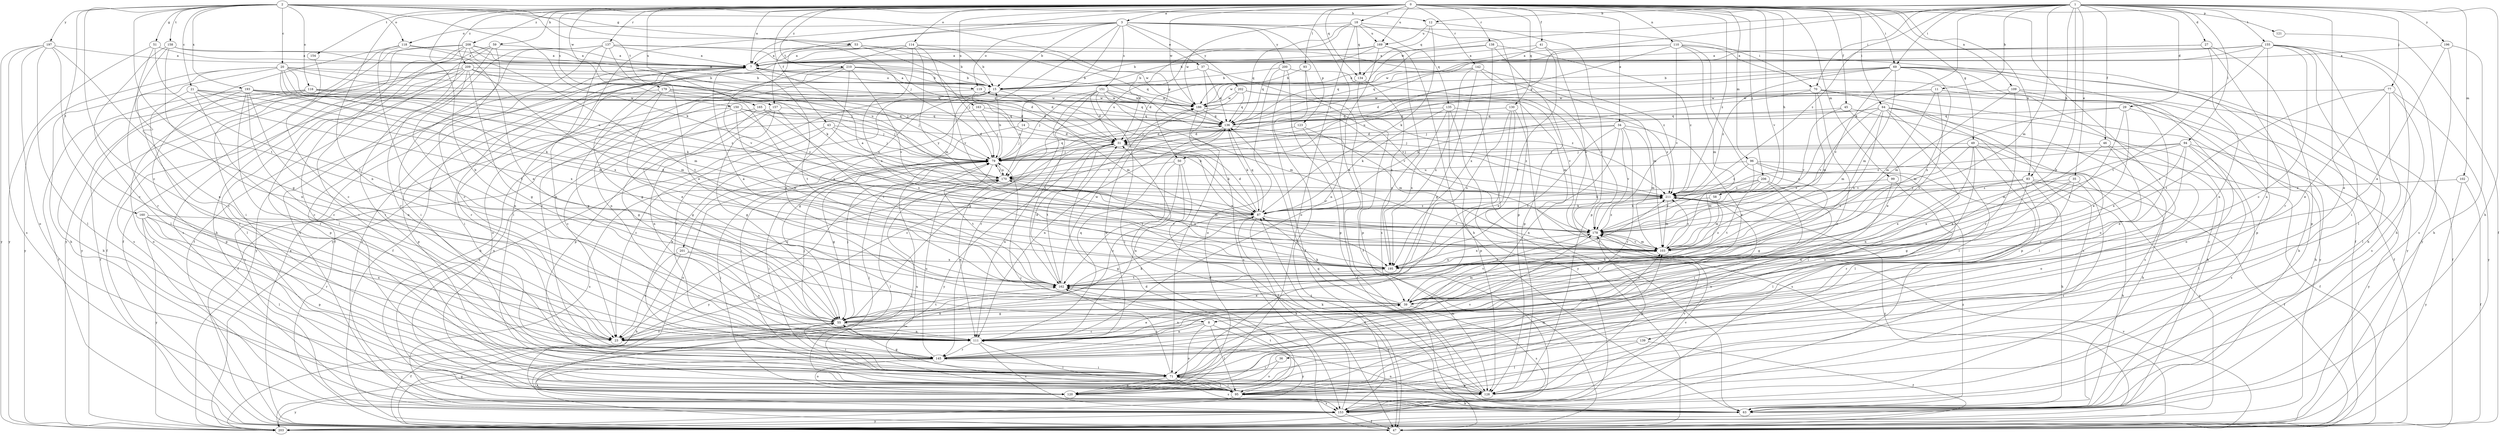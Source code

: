 strict digraph  {
0;
1;
2;
3;
7;
8;
11;
12;
14;
15;
18;
20;
21;
23;
27;
29;
31;
34;
35;
36;
37;
39;
41;
43;
45;
46;
47;
49;
50;
51;
53;
55;
58;
59;
63;
64;
69;
70;
71;
77;
79;
83;
87;
93;
94;
95;
96;
99;
102;
103;
109;
110;
111;
114;
116;
118;
119;
120;
121;
123;
128;
130;
134;
135;
136;
137;
138;
139;
142;
145;
150;
151;
153;
154;
155;
157;
158;
160;
162;
163;
165;
169;
170;
178;
179;
186;
193;
195;
196;
197;
200;
201;
202;
203;
206;
208;
209;
210;
211;
0 -> 3  [label=a];
0 -> 7  [label=a];
0 -> 8  [label=b];
0 -> 18  [label=c];
0 -> 34  [label=e];
0 -> 41  [label=f];
0 -> 43  [label=f];
0 -> 45  [label=f];
0 -> 49  [label=g];
0 -> 58  [label=h];
0 -> 59  [label=h];
0 -> 64  [label=i];
0 -> 69  [label=i];
0 -> 83  [label=k];
0 -> 93  [label=l];
0 -> 96  [label=m];
0 -> 99  [label=m];
0 -> 109  [label=n];
0 -> 110  [label=n];
0 -> 111  [label=n];
0 -> 114  [label=o];
0 -> 121  [label=p];
0 -> 130  [label=q];
0 -> 134  [label=q];
0 -> 137  [label=r];
0 -> 138  [label=r];
0 -> 139  [label=r];
0 -> 142  [label=r];
0 -> 150  [label=s];
0 -> 154  [label=t];
0 -> 163  [label=u];
0 -> 165  [label=u];
0 -> 169  [label=u];
0 -> 178  [label=v];
0 -> 179  [label=w];
0 -> 186  [label=w];
0 -> 206  [label=z];
0 -> 208  [label=z];
0 -> 209  [label=z];
0 -> 210  [label=z];
0 -> 211  [label=z];
1 -> 8  [label=b];
1 -> 11  [label=b];
1 -> 12  [label=b];
1 -> 27  [label=d];
1 -> 29  [label=d];
1 -> 35  [label=e];
1 -> 36  [label=e];
1 -> 46  [label=f];
1 -> 50  [label=g];
1 -> 63  [label=h];
1 -> 69  [label=i];
1 -> 70  [label=i];
1 -> 77  [label=j];
1 -> 83  [label=k];
1 -> 87  [label=k];
1 -> 94  [label=l];
1 -> 102  [label=m];
1 -> 103  [label=m];
1 -> 155  [label=t];
1 -> 157  [label=t];
1 -> 186  [label=w];
1 -> 196  [label=y];
1 -> 211  [label=z];
2 -> 12  [label=b];
2 -> 20  [label=c];
2 -> 21  [label=c];
2 -> 23  [label=c];
2 -> 50  [label=g];
2 -> 51  [label=g];
2 -> 53  [label=g];
2 -> 79  [label=j];
2 -> 87  [label=k];
2 -> 116  [label=o];
2 -> 118  [label=o];
2 -> 157  [label=t];
2 -> 158  [label=t];
2 -> 160  [label=t];
2 -> 162  [label=t];
2 -> 193  [label=x];
2 -> 197  [label=y];
3 -> 7  [label=a];
3 -> 14  [label=b];
3 -> 15  [label=b];
3 -> 37  [label=e];
3 -> 39  [label=e];
3 -> 70  [label=i];
3 -> 95  [label=l];
3 -> 118  [label=o];
3 -> 119  [label=o];
3 -> 123  [label=p];
3 -> 151  [label=s];
3 -> 200  [label=y];
3 -> 201  [label=y];
3 -> 202  [label=y];
7 -> 15  [label=b];
7 -> 55  [label=g];
7 -> 71  [label=i];
7 -> 119  [label=o];
7 -> 145  [label=r];
7 -> 153  [label=s];
7 -> 162  [label=t];
7 -> 203  [label=y];
8 -> 23  [label=c];
8 -> 95  [label=l];
8 -> 111  [label=n];
8 -> 120  [label=o];
8 -> 203  [label=y];
11 -> 79  [label=j];
11 -> 103  [label=m];
11 -> 120  [label=o];
11 -> 162  [label=t];
11 -> 186  [label=w];
12 -> 87  [label=k];
12 -> 128  [label=p];
12 -> 134  [label=q];
12 -> 169  [label=u];
14 -> 31  [label=d];
14 -> 71  [label=i];
14 -> 79  [label=j];
15 -> 7  [label=a];
15 -> 55  [label=g];
15 -> 103  [label=m];
15 -> 128  [label=p];
15 -> 145  [label=r];
15 -> 186  [label=w];
18 -> 120  [label=o];
18 -> 128  [label=p];
18 -> 134  [label=q];
18 -> 135  [label=q];
18 -> 136  [label=q];
18 -> 169  [label=u];
18 -> 170  [label=u];
18 -> 186  [label=w];
20 -> 15  [label=b];
20 -> 23  [label=c];
20 -> 31  [label=d];
20 -> 63  [label=h];
20 -> 79  [label=j];
20 -> 103  [label=m];
20 -> 162  [label=t];
20 -> 170  [label=u];
20 -> 195  [label=x];
20 -> 203  [label=y];
21 -> 23  [label=c];
21 -> 87  [label=k];
21 -> 103  [label=m];
21 -> 145  [label=r];
21 -> 186  [label=w];
21 -> 195  [label=x];
27 -> 7  [label=a];
27 -> 15  [label=b];
27 -> 111  [label=n];
27 -> 128  [label=p];
27 -> 145  [label=r];
29 -> 39  [label=e];
29 -> 63  [label=h];
29 -> 103  [label=m];
29 -> 136  [label=q];
29 -> 162  [label=t];
31 -> 23  [label=c];
31 -> 79  [label=j];
31 -> 87  [label=k];
31 -> 111  [label=n];
31 -> 162  [label=t];
31 -> 195  [label=x];
31 -> 203  [label=y];
34 -> 31  [label=d];
34 -> 39  [label=e];
34 -> 79  [label=j];
34 -> 103  [label=m];
34 -> 111  [label=n];
34 -> 145  [label=r];
34 -> 162  [label=t];
34 -> 178  [label=v];
35 -> 23  [label=c];
35 -> 55  [label=g];
35 -> 153  [label=s];
35 -> 195  [label=x];
35 -> 211  [label=z];
36 -> 71  [label=i];
36 -> 120  [label=o];
37 -> 15  [label=b];
37 -> 71  [label=i];
37 -> 136  [label=q];
37 -> 178  [label=v];
39 -> 55  [label=g];
39 -> 87  [label=k];
39 -> 103  [label=m];
39 -> 111  [label=n];
39 -> 153  [label=s];
39 -> 162  [label=t];
39 -> 178  [label=v];
41 -> 7  [label=a];
41 -> 47  [label=f];
41 -> 136  [label=q];
41 -> 162  [label=t];
43 -> 23  [label=c];
43 -> 31  [label=d];
43 -> 79  [label=j];
43 -> 120  [label=o];
43 -> 170  [label=u];
45 -> 39  [label=e];
45 -> 95  [label=l];
45 -> 136  [label=q];
45 -> 178  [label=v];
46 -> 23  [label=c];
46 -> 39  [label=e];
46 -> 79  [label=j];
46 -> 120  [label=o];
47 -> 7  [label=a];
47 -> 31  [label=d];
47 -> 55  [label=g];
47 -> 79  [label=j];
47 -> 178  [label=v];
49 -> 47  [label=f];
49 -> 63  [label=h];
49 -> 71  [label=i];
49 -> 79  [label=j];
49 -> 95  [label=l];
49 -> 111  [label=n];
49 -> 178  [label=v];
50 -> 23  [label=c];
50 -> 47  [label=f];
50 -> 111  [label=n];
50 -> 162  [label=t];
50 -> 170  [label=u];
51 -> 7  [label=a];
51 -> 55  [label=g];
51 -> 162  [label=t];
51 -> 203  [label=y];
53 -> 7  [label=a];
53 -> 15  [label=b];
53 -> 79  [label=j];
53 -> 178  [label=v];
53 -> 186  [label=w];
55 -> 23  [label=c];
55 -> 39  [label=e];
55 -> 47  [label=f];
55 -> 71  [label=i];
55 -> 79  [label=j];
55 -> 87  [label=k];
55 -> 111  [label=n];
55 -> 162  [label=t];
55 -> 211  [label=z];
58 -> 87  [label=k];
58 -> 103  [label=m];
59 -> 7  [label=a];
59 -> 23  [label=c];
59 -> 47  [label=f];
59 -> 63  [label=h];
59 -> 71  [label=i];
63 -> 31  [label=d];
63 -> 111  [label=n];
63 -> 136  [label=q];
63 -> 211  [label=z];
64 -> 63  [label=h];
64 -> 71  [label=i];
64 -> 79  [label=j];
64 -> 95  [label=l];
64 -> 103  [label=m];
64 -> 128  [label=p];
64 -> 136  [label=q];
64 -> 153  [label=s];
64 -> 178  [label=v];
64 -> 195  [label=x];
69 -> 15  [label=b];
69 -> 31  [label=d];
69 -> 63  [label=h];
69 -> 103  [label=m];
69 -> 120  [label=o];
69 -> 128  [label=p];
69 -> 170  [label=u];
69 -> 178  [label=v];
69 -> 195  [label=x];
69 -> 203  [label=y];
69 -> 211  [label=z];
70 -> 47  [label=f];
70 -> 87  [label=k];
70 -> 103  [label=m];
70 -> 145  [label=r];
70 -> 153  [label=s];
70 -> 186  [label=w];
70 -> 203  [label=y];
71 -> 55  [label=g];
71 -> 95  [label=l];
71 -> 103  [label=m];
71 -> 120  [label=o];
71 -> 128  [label=p];
71 -> 153  [label=s];
71 -> 162  [label=t];
71 -> 178  [label=v];
77 -> 39  [label=e];
77 -> 95  [label=l];
77 -> 153  [label=s];
77 -> 162  [label=t];
77 -> 186  [label=w];
77 -> 203  [label=y];
79 -> 15  [label=b];
79 -> 55  [label=g];
79 -> 71  [label=i];
79 -> 120  [label=o];
79 -> 136  [label=q];
79 -> 153  [label=s];
79 -> 162  [label=t];
79 -> 170  [label=u];
83 -> 47  [label=f];
83 -> 63  [label=h];
83 -> 111  [label=n];
83 -> 145  [label=r];
83 -> 178  [label=v];
83 -> 195  [label=x];
83 -> 211  [label=z];
87 -> 7  [label=a];
87 -> 31  [label=d];
87 -> 47  [label=f];
87 -> 55  [label=g];
87 -> 136  [label=q];
87 -> 178  [label=v];
87 -> 211  [label=z];
93 -> 15  [label=b];
93 -> 47  [label=f];
93 -> 153  [label=s];
94 -> 39  [label=e];
94 -> 79  [label=j];
94 -> 95  [label=l];
94 -> 103  [label=m];
94 -> 153  [label=s];
94 -> 195  [label=x];
94 -> 203  [label=y];
94 -> 211  [label=z];
95 -> 63  [label=h];
95 -> 71  [label=i];
95 -> 79  [label=j];
95 -> 103  [label=m];
95 -> 162  [label=t];
95 -> 170  [label=u];
95 -> 203  [label=y];
96 -> 63  [label=h];
96 -> 103  [label=m];
96 -> 153  [label=s];
96 -> 170  [label=u];
96 -> 203  [label=y];
96 -> 211  [label=z];
99 -> 95  [label=l];
99 -> 120  [label=o];
99 -> 211  [label=z];
102 -> 47  [label=f];
102 -> 203  [label=y];
102 -> 211  [label=z];
103 -> 178  [label=v];
103 -> 195  [label=x];
103 -> 211  [label=z];
109 -> 47  [label=f];
109 -> 63  [label=h];
109 -> 103  [label=m];
109 -> 145  [label=r];
109 -> 186  [label=w];
110 -> 7  [label=a];
110 -> 39  [label=e];
110 -> 47  [label=f];
110 -> 79  [label=j];
110 -> 103  [label=m];
110 -> 170  [label=u];
110 -> 178  [label=v];
110 -> 203  [label=y];
111 -> 39  [label=e];
111 -> 79  [label=j];
111 -> 95  [label=l];
111 -> 136  [label=q];
111 -> 145  [label=r];
111 -> 153  [label=s];
114 -> 7  [label=a];
114 -> 15  [label=b];
114 -> 103  [label=m];
114 -> 145  [label=r];
114 -> 178  [label=v];
114 -> 195  [label=x];
114 -> 203  [label=y];
114 -> 211  [label=z];
116 -> 31  [label=d];
116 -> 47  [label=f];
116 -> 63  [label=h];
116 -> 120  [label=o];
116 -> 186  [label=w];
116 -> 211  [label=z];
118 -> 7  [label=a];
118 -> 39  [label=e];
118 -> 55  [label=g];
118 -> 71  [label=i];
118 -> 203  [label=y];
119 -> 63  [label=h];
119 -> 136  [label=q];
119 -> 170  [label=u];
119 -> 186  [label=w];
120 -> 79  [label=j];
120 -> 153  [label=s];
121 -> 47  [label=f];
123 -> 31  [label=d];
123 -> 47  [label=f];
123 -> 103  [label=m];
128 -> 15  [label=b];
128 -> 79  [label=j];
128 -> 87  [label=k];
128 -> 178  [label=v];
130 -> 39  [label=e];
130 -> 63  [label=h];
130 -> 71  [label=i];
130 -> 136  [label=q];
130 -> 195  [label=x];
134 -> 31  [label=d];
134 -> 128  [label=p];
134 -> 195  [label=x];
135 -> 47  [label=f];
135 -> 87  [label=k];
135 -> 128  [label=p];
135 -> 136  [label=q];
135 -> 195  [label=x];
135 -> 203  [label=y];
136 -> 23  [label=c];
136 -> 31  [label=d];
136 -> 87  [label=k];
136 -> 111  [label=n];
136 -> 211  [label=z];
137 -> 7  [label=a];
137 -> 39  [label=e];
137 -> 47  [label=f];
137 -> 71  [label=i];
137 -> 111  [label=n];
137 -> 136  [label=q];
137 -> 153  [label=s];
137 -> 211  [label=z];
138 -> 7  [label=a];
138 -> 128  [label=p];
138 -> 136  [label=q];
138 -> 195  [label=x];
138 -> 211  [label=z];
139 -> 47  [label=f];
139 -> 95  [label=l];
139 -> 145  [label=r];
142 -> 15  [label=b];
142 -> 55  [label=g];
142 -> 103  [label=m];
142 -> 178  [label=v];
142 -> 186  [label=w];
142 -> 195  [label=x];
145 -> 71  [label=i];
145 -> 120  [label=o];
145 -> 153  [label=s];
145 -> 170  [label=u];
145 -> 186  [label=w];
145 -> 211  [label=z];
150 -> 55  [label=g];
150 -> 79  [label=j];
150 -> 136  [label=q];
150 -> 153  [label=s];
150 -> 195  [label=x];
150 -> 211  [label=z];
151 -> 31  [label=d];
151 -> 79  [label=j];
151 -> 95  [label=l];
151 -> 103  [label=m];
151 -> 145  [label=r];
151 -> 162  [label=t];
151 -> 178  [label=v];
151 -> 186  [label=w];
151 -> 211  [label=z];
153 -> 47  [label=f];
153 -> 87  [label=k];
153 -> 178  [label=v];
153 -> 203  [label=y];
154 -> 23  [label=c];
155 -> 7  [label=a];
155 -> 15  [label=b];
155 -> 23  [label=c];
155 -> 63  [label=h];
155 -> 71  [label=i];
155 -> 95  [label=l];
155 -> 111  [label=n];
155 -> 162  [label=t];
155 -> 186  [label=w];
155 -> 203  [label=y];
157 -> 23  [label=c];
157 -> 55  [label=g];
157 -> 111  [label=n];
157 -> 136  [label=q];
157 -> 162  [label=t];
158 -> 7  [label=a];
158 -> 15  [label=b];
158 -> 95  [label=l];
158 -> 111  [label=n];
158 -> 145  [label=r];
160 -> 95  [label=l];
160 -> 111  [label=n];
160 -> 128  [label=p];
160 -> 145  [label=r];
160 -> 178  [label=v];
160 -> 203  [label=y];
162 -> 7  [label=a];
162 -> 31  [label=d];
162 -> 39  [label=e];
162 -> 186  [label=w];
163 -> 79  [label=j];
163 -> 87  [label=k];
163 -> 120  [label=o];
163 -> 136  [label=q];
165 -> 47  [label=f];
165 -> 55  [label=g];
165 -> 79  [label=j];
165 -> 136  [label=q];
165 -> 195  [label=x];
169 -> 7  [label=a];
169 -> 31  [label=d];
169 -> 63  [label=h];
169 -> 111  [label=n];
169 -> 136  [label=q];
169 -> 153  [label=s];
170 -> 79  [label=j];
170 -> 95  [label=l];
170 -> 103  [label=m];
170 -> 111  [label=n];
170 -> 203  [label=y];
170 -> 211  [label=z];
178 -> 103  [label=m];
178 -> 128  [label=p];
178 -> 195  [label=x];
178 -> 211  [label=z];
179 -> 39  [label=e];
179 -> 55  [label=g];
179 -> 79  [label=j];
179 -> 128  [label=p];
179 -> 186  [label=w];
179 -> 195  [label=x];
186 -> 136  [label=q];
186 -> 153  [label=s];
186 -> 211  [label=z];
193 -> 23  [label=c];
193 -> 31  [label=d];
193 -> 47  [label=f];
193 -> 87  [label=k];
193 -> 103  [label=m];
193 -> 111  [label=n];
193 -> 128  [label=p];
193 -> 145  [label=r];
193 -> 186  [label=w];
195 -> 162  [label=t];
195 -> 170  [label=u];
195 -> 211  [label=z];
196 -> 7  [label=a];
196 -> 39  [label=e];
196 -> 63  [label=h];
196 -> 153  [label=s];
197 -> 7  [label=a];
197 -> 23  [label=c];
197 -> 95  [label=l];
197 -> 111  [label=n];
197 -> 120  [label=o];
197 -> 153  [label=s];
197 -> 203  [label=y];
200 -> 15  [label=b];
200 -> 47  [label=f];
200 -> 120  [label=o];
200 -> 128  [label=p];
200 -> 178  [label=v];
201 -> 23  [label=c];
201 -> 63  [label=h];
201 -> 111  [label=n];
201 -> 195  [label=x];
202 -> 55  [label=g];
202 -> 103  [label=m];
202 -> 136  [label=q];
202 -> 178  [label=v];
202 -> 186  [label=w];
203 -> 211  [label=z];
206 -> 55  [label=g];
206 -> 71  [label=i];
206 -> 87  [label=k];
206 -> 162  [label=t];
206 -> 178  [label=v];
206 -> 211  [label=z];
208 -> 7  [label=a];
208 -> 47  [label=f];
208 -> 71  [label=i];
208 -> 87  [label=k];
208 -> 95  [label=l];
208 -> 145  [label=r];
208 -> 153  [label=s];
208 -> 162  [label=t];
208 -> 170  [label=u];
209 -> 15  [label=b];
209 -> 47  [label=f];
209 -> 55  [label=g];
209 -> 79  [label=j];
209 -> 95  [label=l];
209 -> 111  [label=n];
209 -> 128  [label=p];
209 -> 136  [label=q];
209 -> 153  [label=s];
209 -> 195  [label=x];
209 -> 203  [label=y];
210 -> 15  [label=b];
210 -> 31  [label=d];
210 -> 39  [label=e];
210 -> 47  [label=f];
210 -> 111  [label=n];
210 -> 120  [label=o];
210 -> 178  [label=v];
210 -> 211  [label=z];
211 -> 87  [label=k];
211 -> 103  [label=m];
}
